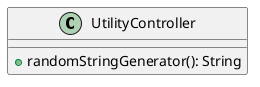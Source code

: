 @startuml
class UtilityController [[java:edu.sru.cpsc.webshopping.controller.UtilityController]] {
	+randomStringGenerator(): String
}
@enduml